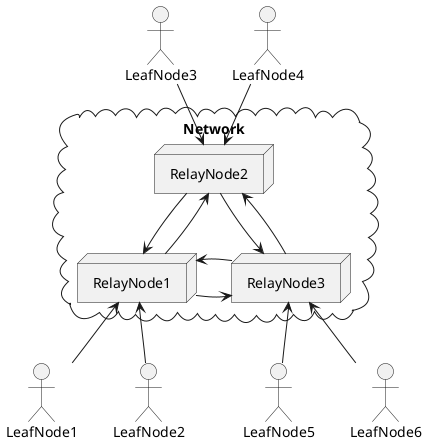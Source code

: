 @startuml entire

actor LeafNode1
actor LeafNode2
actor LeafNode3
actor LeafNode4
actor LeafNode5
actor LeafNode6

cloud Network {
    node RelayNode1
    node RelayNode2
    node RelayNode3

    RelayNode1 -down-> RelayNode2
    RelayNode1 -> RelayNode3
    RelayNode2 -> RelayNode3
    RelayNode2 -> RelayNode1
    RelayNode3 -> RelayNode1
    RelayNode3 -> RelayNode2
}

LeafNode1 -up-> RelayNode1
LeafNode2 -up-> RelayNode1

LeafNode3 -down-> RelayNode2
LeafNode4 -down-> RelayNode2

LeafNode5 -up-> RelayNode3
LeafNode6 -up-> RelayNode3

@enduml